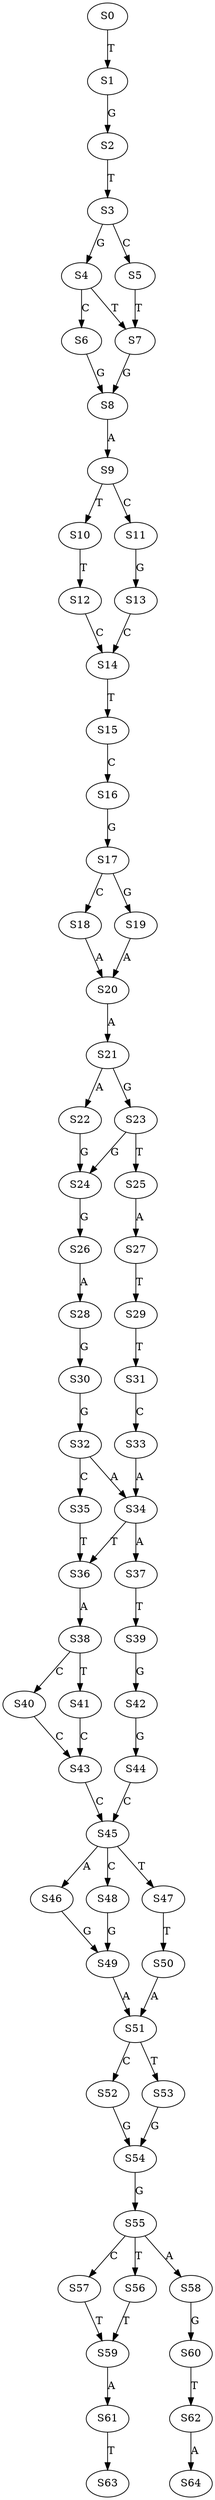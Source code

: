 strict digraph  {
	S0 -> S1 [ label = T ];
	S1 -> S2 [ label = G ];
	S2 -> S3 [ label = T ];
	S3 -> S4 [ label = G ];
	S3 -> S5 [ label = C ];
	S4 -> S6 [ label = C ];
	S4 -> S7 [ label = T ];
	S5 -> S7 [ label = T ];
	S6 -> S8 [ label = G ];
	S7 -> S8 [ label = G ];
	S8 -> S9 [ label = A ];
	S9 -> S10 [ label = T ];
	S9 -> S11 [ label = C ];
	S10 -> S12 [ label = T ];
	S11 -> S13 [ label = G ];
	S12 -> S14 [ label = C ];
	S13 -> S14 [ label = C ];
	S14 -> S15 [ label = T ];
	S15 -> S16 [ label = C ];
	S16 -> S17 [ label = G ];
	S17 -> S18 [ label = C ];
	S17 -> S19 [ label = G ];
	S18 -> S20 [ label = A ];
	S19 -> S20 [ label = A ];
	S20 -> S21 [ label = A ];
	S21 -> S22 [ label = A ];
	S21 -> S23 [ label = G ];
	S22 -> S24 [ label = G ];
	S23 -> S24 [ label = G ];
	S23 -> S25 [ label = T ];
	S24 -> S26 [ label = G ];
	S25 -> S27 [ label = A ];
	S26 -> S28 [ label = A ];
	S27 -> S29 [ label = T ];
	S28 -> S30 [ label = G ];
	S29 -> S31 [ label = T ];
	S30 -> S32 [ label = G ];
	S31 -> S33 [ label = C ];
	S32 -> S34 [ label = A ];
	S32 -> S35 [ label = C ];
	S33 -> S34 [ label = A ];
	S34 -> S36 [ label = T ];
	S34 -> S37 [ label = A ];
	S35 -> S36 [ label = T ];
	S36 -> S38 [ label = A ];
	S37 -> S39 [ label = T ];
	S38 -> S40 [ label = C ];
	S38 -> S41 [ label = T ];
	S39 -> S42 [ label = G ];
	S40 -> S43 [ label = C ];
	S41 -> S43 [ label = C ];
	S42 -> S44 [ label = G ];
	S43 -> S45 [ label = C ];
	S44 -> S45 [ label = C ];
	S45 -> S46 [ label = A ];
	S45 -> S47 [ label = T ];
	S45 -> S48 [ label = C ];
	S46 -> S49 [ label = G ];
	S47 -> S50 [ label = T ];
	S48 -> S49 [ label = G ];
	S49 -> S51 [ label = A ];
	S50 -> S51 [ label = A ];
	S51 -> S52 [ label = C ];
	S51 -> S53 [ label = T ];
	S52 -> S54 [ label = G ];
	S53 -> S54 [ label = G ];
	S54 -> S55 [ label = G ];
	S55 -> S56 [ label = T ];
	S55 -> S57 [ label = C ];
	S55 -> S58 [ label = A ];
	S56 -> S59 [ label = T ];
	S57 -> S59 [ label = T ];
	S58 -> S60 [ label = G ];
	S59 -> S61 [ label = A ];
	S60 -> S62 [ label = T ];
	S61 -> S63 [ label = T ];
	S62 -> S64 [ label = A ];
}
